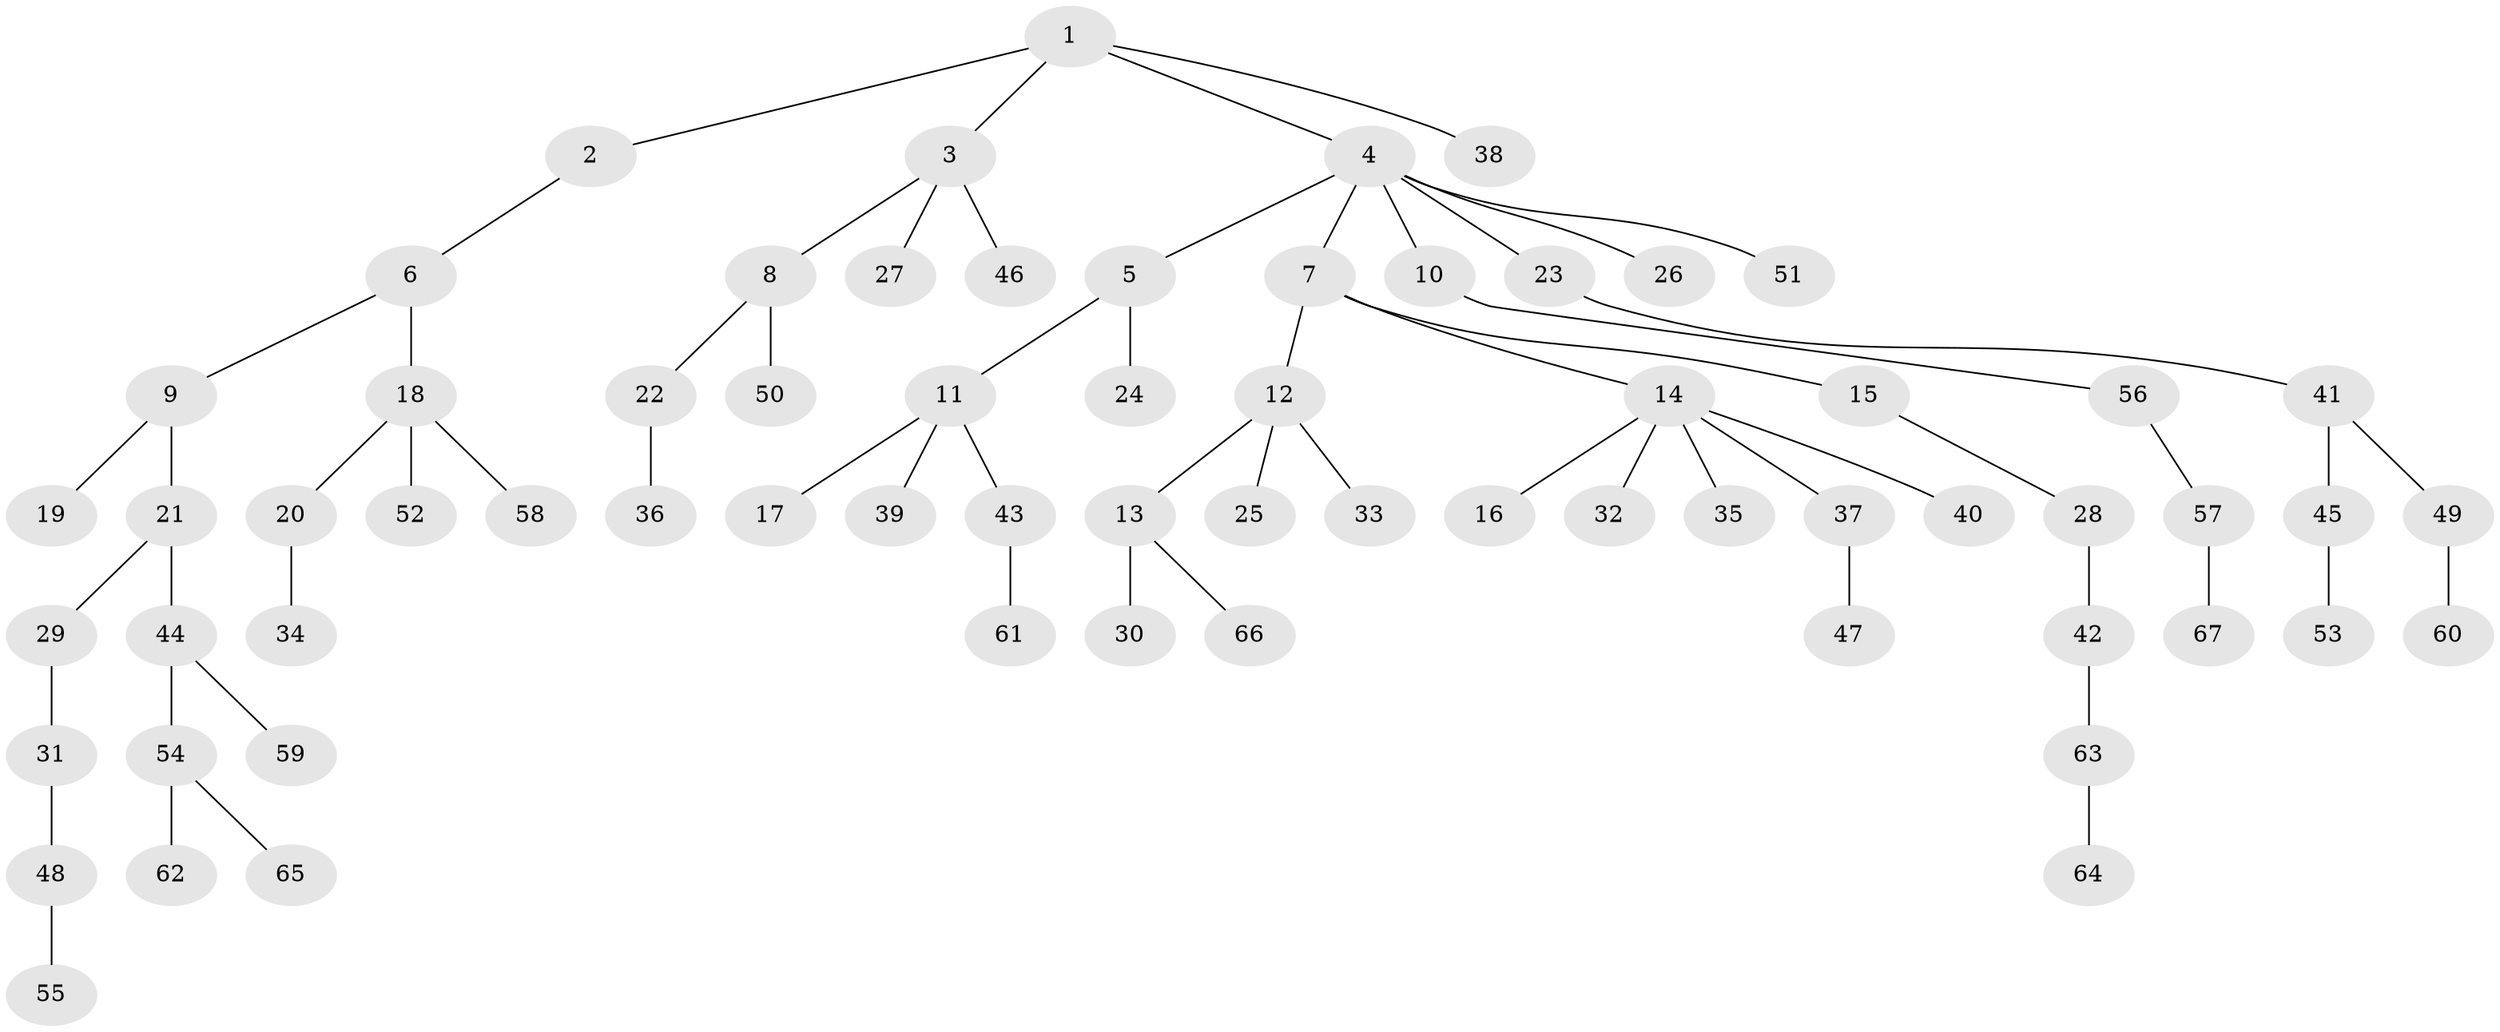 // original degree distribution, {4: 0.0967741935483871, 2: 0.3118279569892473, 5: 0.03225806451612903, 8: 0.010752688172043012, 1: 0.4838709677419355, 3: 0.053763440860215055, 7: 0.010752688172043012}
// Generated by graph-tools (version 1.1) at 2025/52/03/04/25 22:52:03]
// undirected, 67 vertices, 66 edges
graph export_dot {
  node [color=gray90,style=filled];
  1;
  2;
  3;
  4;
  5;
  6;
  7;
  8;
  9;
  10;
  11;
  12;
  13;
  14;
  15;
  16;
  17;
  18;
  19;
  20;
  21;
  22;
  23;
  24;
  25;
  26;
  27;
  28;
  29;
  30;
  31;
  32;
  33;
  34;
  35;
  36;
  37;
  38;
  39;
  40;
  41;
  42;
  43;
  44;
  45;
  46;
  47;
  48;
  49;
  50;
  51;
  52;
  53;
  54;
  55;
  56;
  57;
  58;
  59;
  60;
  61;
  62;
  63;
  64;
  65;
  66;
  67;
  1 -- 2 [weight=1.0];
  1 -- 3 [weight=1.0];
  1 -- 4 [weight=1.0];
  1 -- 38 [weight=1.0];
  2 -- 6 [weight=1.0];
  3 -- 8 [weight=1.0];
  3 -- 27 [weight=1.0];
  3 -- 46 [weight=1.0];
  4 -- 5 [weight=1.0];
  4 -- 7 [weight=1.0];
  4 -- 10 [weight=1.0];
  4 -- 23 [weight=1.0];
  4 -- 26 [weight=1.0];
  4 -- 51 [weight=1.0];
  5 -- 11 [weight=1.0];
  5 -- 24 [weight=1.0];
  6 -- 9 [weight=1.0];
  6 -- 18 [weight=1.0];
  7 -- 12 [weight=1.0];
  7 -- 14 [weight=1.0];
  7 -- 15 [weight=1.0];
  8 -- 22 [weight=1.0];
  8 -- 50 [weight=1.0];
  9 -- 19 [weight=1.0];
  9 -- 21 [weight=1.0];
  10 -- 56 [weight=1.0];
  11 -- 17 [weight=1.0];
  11 -- 39 [weight=1.0];
  11 -- 43 [weight=1.0];
  12 -- 13 [weight=1.0];
  12 -- 25 [weight=1.0];
  12 -- 33 [weight=1.0];
  13 -- 30 [weight=1.0];
  13 -- 66 [weight=1.0];
  14 -- 16 [weight=1.0];
  14 -- 32 [weight=1.0];
  14 -- 35 [weight=1.0];
  14 -- 37 [weight=1.0];
  14 -- 40 [weight=1.0];
  15 -- 28 [weight=1.0];
  18 -- 20 [weight=1.0];
  18 -- 52 [weight=1.0];
  18 -- 58 [weight=1.0];
  20 -- 34 [weight=1.0];
  21 -- 29 [weight=1.0];
  21 -- 44 [weight=1.0];
  22 -- 36 [weight=1.0];
  23 -- 41 [weight=1.0];
  28 -- 42 [weight=1.0];
  29 -- 31 [weight=1.0];
  31 -- 48 [weight=1.0];
  37 -- 47 [weight=1.0];
  41 -- 45 [weight=1.0];
  41 -- 49 [weight=1.0];
  42 -- 63 [weight=1.0];
  43 -- 61 [weight=1.0];
  44 -- 54 [weight=1.0];
  44 -- 59 [weight=1.0];
  45 -- 53 [weight=1.0];
  48 -- 55 [weight=1.0];
  49 -- 60 [weight=1.0];
  54 -- 62 [weight=1.0];
  54 -- 65 [weight=1.0];
  56 -- 57 [weight=1.0];
  57 -- 67 [weight=1.0];
  63 -- 64 [weight=1.0];
}

